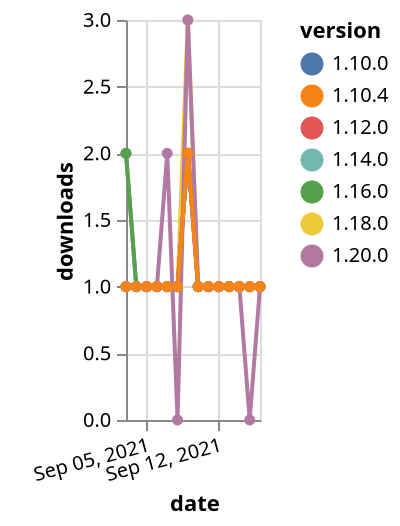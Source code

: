 {"$schema": "https://vega.github.io/schema/vega-lite/v5.json", "description": "A simple bar chart with embedded data.", "data": {"values": [{"date": "2021-09-03", "total": 194, "delta": 1, "version": "1.18.0"}, {"date": "2021-09-04", "total": 195, "delta": 1, "version": "1.18.0"}, {"date": "2021-09-05", "total": 196, "delta": 1, "version": "1.18.0"}, {"date": "2021-09-06", "total": 197, "delta": 1, "version": "1.18.0"}, {"date": "2021-09-07", "total": 198, "delta": 1, "version": "1.18.0"}, {"date": "2021-09-08", "total": 199, "delta": 1, "version": "1.18.0"}, {"date": "2021-09-09", "total": 202, "delta": 3, "version": "1.18.0"}, {"date": "2021-09-10", "total": 203, "delta": 1, "version": "1.18.0"}, {"date": "2021-09-11", "total": 204, "delta": 1, "version": "1.18.0"}, {"date": "2021-09-12", "total": 205, "delta": 1, "version": "1.18.0"}, {"date": "2021-09-13", "total": 206, "delta": 1, "version": "1.18.0"}, {"date": "2021-09-14", "total": 207, "delta": 1, "version": "1.18.0"}, {"date": "2021-09-15", "total": 208, "delta": 1, "version": "1.18.0"}, {"date": "2021-09-16", "total": 209, "delta": 1, "version": "1.18.0"}, {"date": "2021-09-03", "total": 249, "delta": 1, "version": "1.10.0"}, {"date": "2021-09-04", "total": 250, "delta": 1, "version": "1.10.0"}, {"date": "2021-09-05", "total": 251, "delta": 1, "version": "1.10.0"}, {"date": "2021-09-06", "total": 252, "delta": 1, "version": "1.10.0"}, {"date": "2021-09-07", "total": 253, "delta": 1, "version": "1.10.0"}, {"date": "2021-09-08", "total": 254, "delta": 1, "version": "1.10.0"}, {"date": "2021-09-09", "total": 256, "delta": 2, "version": "1.10.0"}, {"date": "2021-09-10", "total": 257, "delta": 1, "version": "1.10.0"}, {"date": "2021-09-11", "total": 258, "delta": 1, "version": "1.10.0"}, {"date": "2021-09-12", "total": 259, "delta": 1, "version": "1.10.0"}, {"date": "2021-09-13", "total": 260, "delta": 1, "version": "1.10.0"}, {"date": "2021-09-14", "total": 261, "delta": 1, "version": "1.10.0"}, {"date": "2021-09-15", "total": 262, "delta": 1, "version": "1.10.0"}, {"date": "2021-09-16", "total": 263, "delta": 1, "version": "1.10.0"}, {"date": "2021-09-03", "total": 126, "delta": 2, "version": "1.20.0"}, {"date": "2021-09-04", "total": 127, "delta": 1, "version": "1.20.0"}, {"date": "2021-09-05", "total": 128, "delta": 1, "version": "1.20.0"}, {"date": "2021-09-06", "total": 129, "delta": 1, "version": "1.20.0"}, {"date": "2021-09-07", "total": 131, "delta": 2, "version": "1.20.0"}, {"date": "2021-09-08", "total": 131, "delta": 0, "version": "1.20.0"}, {"date": "2021-09-09", "total": 134, "delta": 3, "version": "1.20.0"}, {"date": "2021-09-10", "total": 135, "delta": 1, "version": "1.20.0"}, {"date": "2021-09-11", "total": 136, "delta": 1, "version": "1.20.0"}, {"date": "2021-09-12", "total": 137, "delta": 1, "version": "1.20.0"}, {"date": "2021-09-13", "total": 138, "delta": 1, "version": "1.20.0"}, {"date": "2021-09-14", "total": 139, "delta": 1, "version": "1.20.0"}, {"date": "2021-09-15", "total": 139, "delta": 0, "version": "1.20.0"}, {"date": "2021-09-16", "total": 140, "delta": 1, "version": "1.20.0"}, {"date": "2021-09-03", "total": 164, "delta": 2, "version": "1.16.0"}, {"date": "2021-09-04", "total": 165, "delta": 1, "version": "1.16.0"}, {"date": "2021-09-05", "total": 166, "delta": 1, "version": "1.16.0"}, {"date": "2021-09-06", "total": 167, "delta": 1, "version": "1.16.0"}, {"date": "2021-09-07", "total": 168, "delta": 1, "version": "1.16.0"}, {"date": "2021-09-08", "total": 169, "delta": 1, "version": "1.16.0"}, {"date": "2021-09-09", "total": 171, "delta": 2, "version": "1.16.0"}, {"date": "2021-09-10", "total": 172, "delta": 1, "version": "1.16.0"}, {"date": "2021-09-11", "total": 173, "delta": 1, "version": "1.16.0"}, {"date": "2021-09-12", "total": 174, "delta": 1, "version": "1.16.0"}, {"date": "2021-09-13", "total": 175, "delta": 1, "version": "1.16.0"}, {"date": "2021-09-14", "total": 176, "delta": 1, "version": "1.16.0"}, {"date": "2021-09-15", "total": 177, "delta": 1, "version": "1.16.0"}, {"date": "2021-09-16", "total": 178, "delta": 1, "version": "1.16.0"}, {"date": "2021-09-03", "total": 189, "delta": 1, "version": "1.14.0"}, {"date": "2021-09-04", "total": 190, "delta": 1, "version": "1.14.0"}, {"date": "2021-09-05", "total": 191, "delta": 1, "version": "1.14.0"}, {"date": "2021-09-06", "total": 192, "delta": 1, "version": "1.14.0"}, {"date": "2021-09-07", "total": 193, "delta": 1, "version": "1.14.0"}, {"date": "2021-09-08", "total": 194, "delta": 1, "version": "1.14.0"}, {"date": "2021-09-09", "total": 196, "delta": 2, "version": "1.14.0"}, {"date": "2021-09-10", "total": 197, "delta": 1, "version": "1.14.0"}, {"date": "2021-09-11", "total": 198, "delta": 1, "version": "1.14.0"}, {"date": "2021-09-12", "total": 199, "delta": 1, "version": "1.14.0"}, {"date": "2021-09-13", "total": 200, "delta": 1, "version": "1.14.0"}, {"date": "2021-09-14", "total": 201, "delta": 1, "version": "1.14.0"}, {"date": "2021-09-15", "total": 202, "delta": 1, "version": "1.14.0"}, {"date": "2021-09-16", "total": 203, "delta": 1, "version": "1.14.0"}, {"date": "2021-09-03", "total": 194, "delta": 1, "version": "1.12.0"}, {"date": "2021-09-04", "total": 195, "delta": 1, "version": "1.12.0"}, {"date": "2021-09-05", "total": 196, "delta": 1, "version": "1.12.0"}, {"date": "2021-09-06", "total": 197, "delta": 1, "version": "1.12.0"}, {"date": "2021-09-07", "total": 198, "delta": 1, "version": "1.12.0"}, {"date": "2021-09-08", "total": 199, "delta": 1, "version": "1.12.0"}, {"date": "2021-09-09", "total": 201, "delta": 2, "version": "1.12.0"}, {"date": "2021-09-10", "total": 202, "delta": 1, "version": "1.12.0"}, {"date": "2021-09-11", "total": 203, "delta": 1, "version": "1.12.0"}, {"date": "2021-09-12", "total": 204, "delta": 1, "version": "1.12.0"}, {"date": "2021-09-13", "total": 205, "delta": 1, "version": "1.12.0"}, {"date": "2021-09-14", "total": 206, "delta": 1, "version": "1.12.0"}, {"date": "2021-09-15", "total": 207, "delta": 1, "version": "1.12.0"}, {"date": "2021-09-16", "total": 208, "delta": 1, "version": "1.12.0"}, {"date": "2021-09-03", "total": 248, "delta": 1, "version": "1.10.4"}, {"date": "2021-09-04", "total": 249, "delta": 1, "version": "1.10.4"}, {"date": "2021-09-05", "total": 250, "delta": 1, "version": "1.10.4"}, {"date": "2021-09-06", "total": 251, "delta": 1, "version": "1.10.4"}, {"date": "2021-09-07", "total": 252, "delta": 1, "version": "1.10.4"}, {"date": "2021-09-08", "total": 253, "delta": 1, "version": "1.10.4"}, {"date": "2021-09-09", "total": 255, "delta": 2, "version": "1.10.4"}, {"date": "2021-09-10", "total": 256, "delta": 1, "version": "1.10.4"}, {"date": "2021-09-11", "total": 257, "delta": 1, "version": "1.10.4"}, {"date": "2021-09-12", "total": 258, "delta": 1, "version": "1.10.4"}, {"date": "2021-09-13", "total": 259, "delta": 1, "version": "1.10.4"}, {"date": "2021-09-14", "total": 260, "delta": 1, "version": "1.10.4"}, {"date": "2021-09-15", "total": 261, "delta": 1, "version": "1.10.4"}, {"date": "2021-09-16", "total": 262, "delta": 1, "version": "1.10.4"}]}, "width": "container", "mark": {"type": "line", "point": {"filled": true}}, "encoding": {"x": {"field": "date", "type": "temporal", "timeUnit": "yearmonthdate", "title": "date", "axis": {"labelAngle": -15}}, "y": {"field": "delta", "type": "quantitative", "title": "downloads"}, "color": {"field": "version", "type": "nominal"}, "tooltip": {"field": "delta"}}}